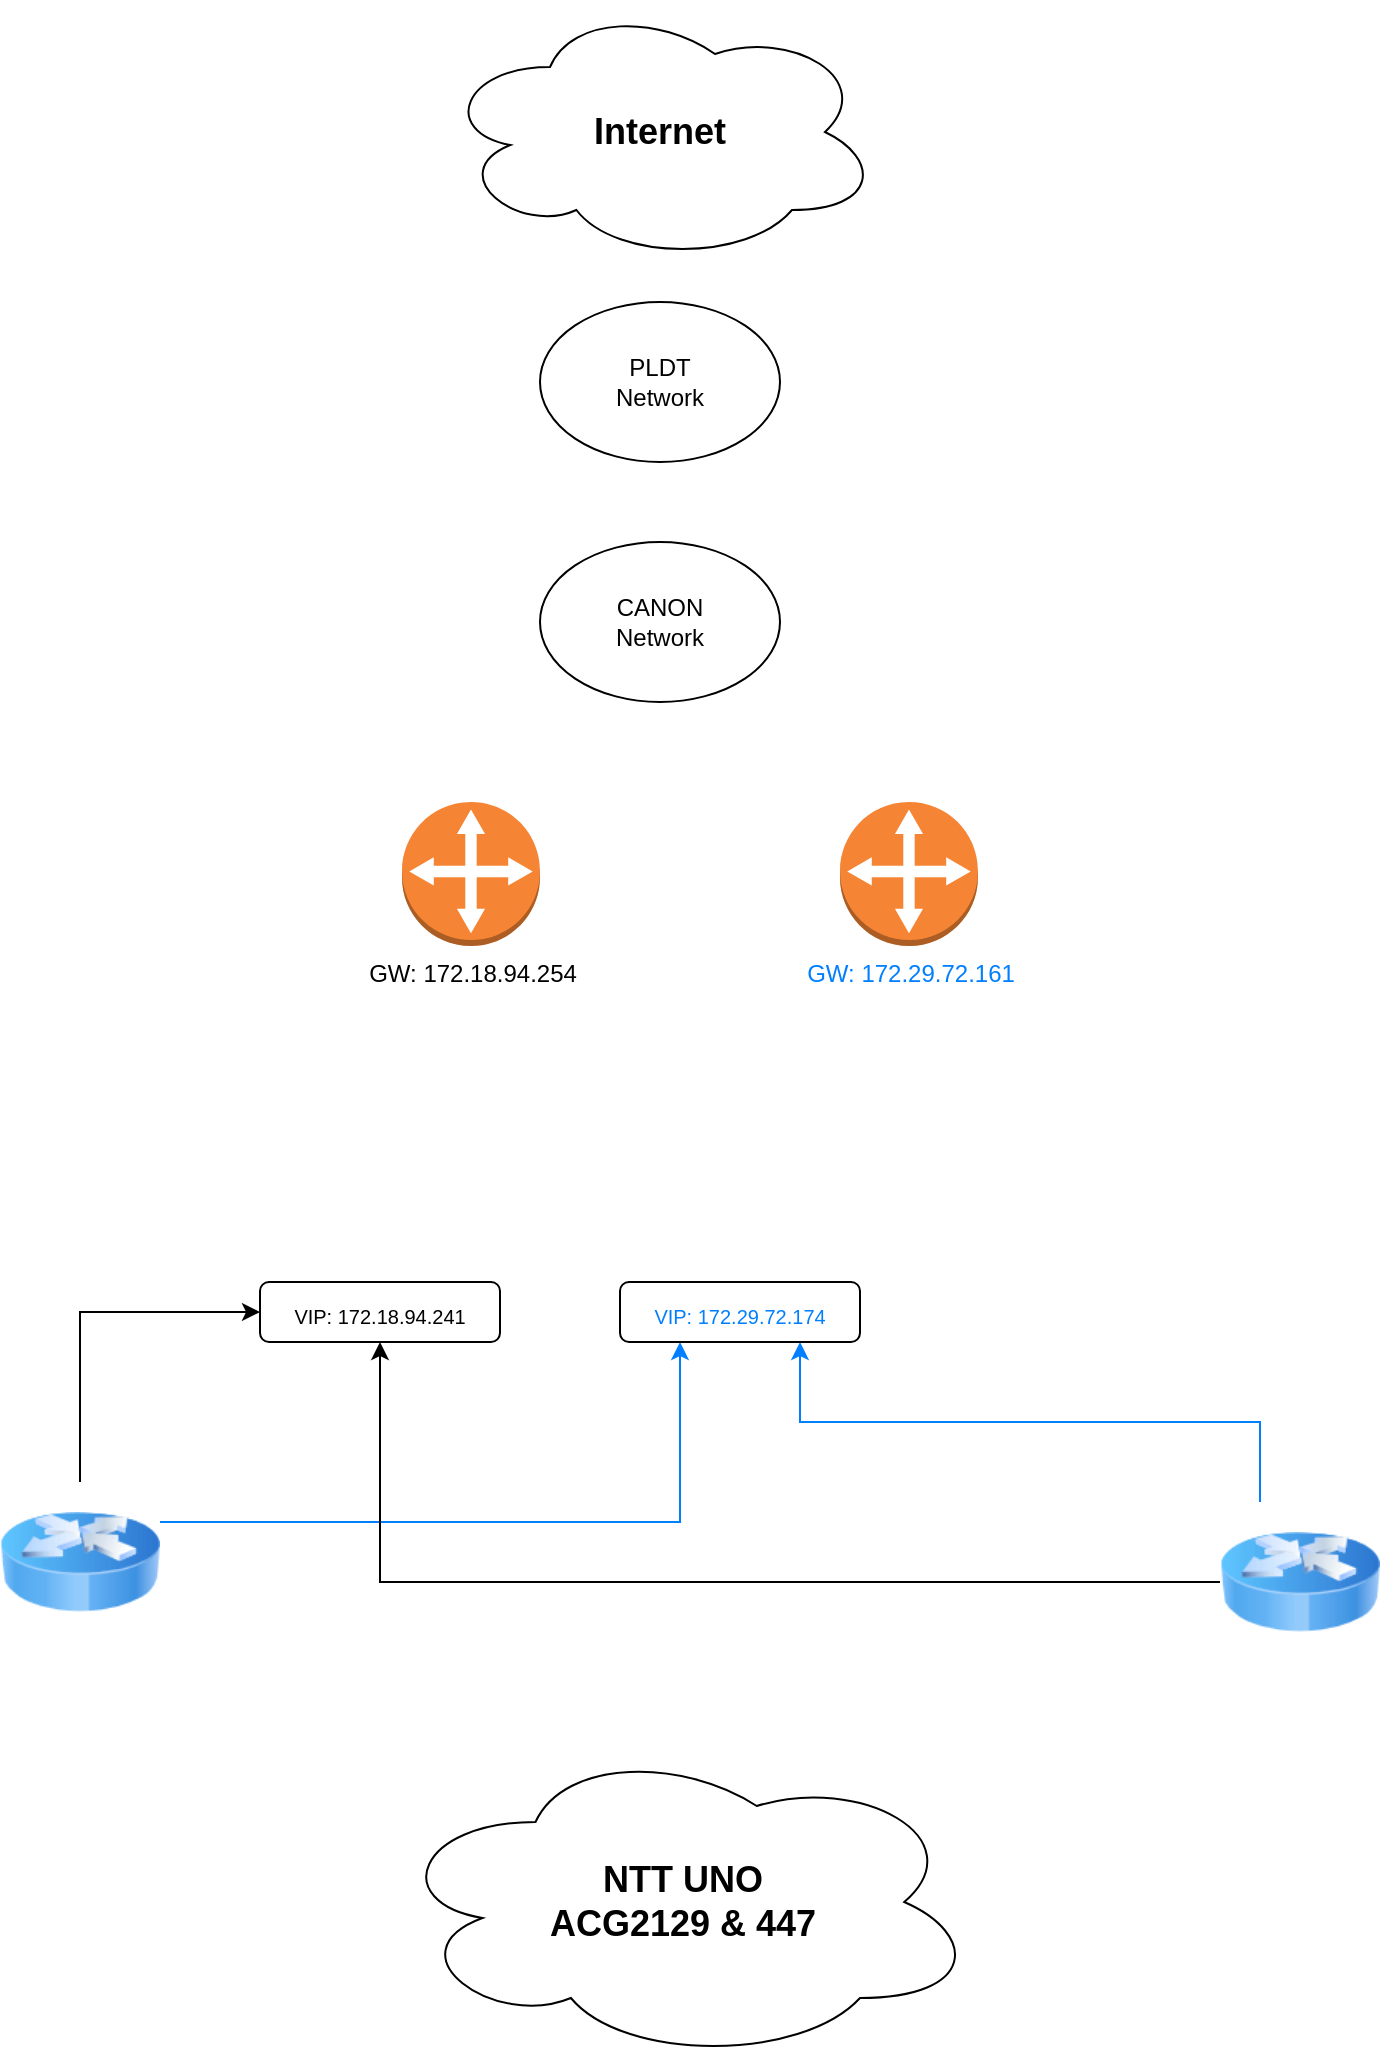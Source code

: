 <mxfile version="20.8.10" type="github">
  <diagram name="Page-1" id="g3N69XfMWkWvZoYk2pfP">
    <mxGraphModel dx="1609" dy="804" grid="1" gridSize="10" guides="1" tooltips="1" connect="1" arrows="1" fold="1" page="1" pageScale="1" pageWidth="850" pageHeight="1100" math="0" shadow="0">
      <root>
        <mxCell id="0" />
        <mxCell id="1" parent="0" />
        <mxCell id="ANa-n4JlMN7LHTpti0L1-1" value="&lt;font style=&quot;font-size: 18px;&quot;&gt;&lt;b&gt;Internet&lt;/b&gt;&lt;/font&gt;" style="ellipse;shape=cloud;whiteSpace=wrap;html=1;" vertex="1" parent="1">
          <mxGeometry x="300" width="220" height="130" as="geometry" />
        </mxCell>
        <mxCell id="ANa-n4JlMN7LHTpti0L1-3" value="PLDT&lt;br&gt;Network" style="ellipse;whiteSpace=wrap;html=1;" vertex="1" parent="1">
          <mxGeometry x="350" y="150" width="120" height="80" as="geometry" />
        </mxCell>
        <mxCell id="ANa-n4JlMN7LHTpti0L1-4" value="CANON&lt;br&gt;Network" style="ellipse;whiteSpace=wrap;html=1;" vertex="1" parent="1">
          <mxGeometry x="350" y="270" width="120" height="80" as="geometry" />
        </mxCell>
        <mxCell id="ANa-n4JlMN7LHTpti0L1-22" style="edgeStyle=orthogonalEdgeStyle;rounded=0;orthogonalLoop=1;jettySize=auto;html=1;exitX=0.5;exitY=0;exitDx=0;exitDy=0;entryX=0;entryY=0.5;entryDx=0;entryDy=0;fontSize=10;fontColor=#007FFF;" edge="1" parent="1" source="ANa-n4JlMN7LHTpti0L1-5" target="ANa-n4JlMN7LHTpti0L1-20">
          <mxGeometry relative="1" as="geometry" />
        </mxCell>
        <mxCell id="ANa-n4JlMN7LHTpti0L1-26" style="edgeStyle=orthogonalEdgeStyle;rounded=0;orthogonalLoop=1;jettySize=auto;html=1;exitX=1;exitY=0.25;exitDx=0;exitDy=0;entryX=0.25;entryY=1;entryDx=0;entryDy=0;strokeColor=#007FFF;fontSize=10;fontColor=#007FFF;" edge="1" parent="1" source="ANa-n4JlMN7LHTpti0L1-5" target="ANa-n4JlMN7LHTpti0L1-21">
          <mxGeometry relative="1" as="geometry" />
        </mxCell>
        <mxCell id="ANa-n4JlMN7LHTpti0L1-5" value="" style="image;html=1;image=img/lib/clip_art/networking/Router_Icon_128x128.png" vertex="1" parent="1">
          <mxGeometry x="80" y="740" width="80" height="80" as="geometry" />
        </mxCell>
        <mxCell id="ANa-n4JlMN7LHTpti0L1-23" style="edgeStyle=orthogonalEdgeStyle;rounded=0;orthogonalLoop=1;jettySize=auto;html=1;entryX=0.5;entryY=1;entryDx=0;entryDy=0;fontSize=10;fontColor=#007FFF;" edge="1" parent="1" source="ANa-n4JlMN7LHTpti0L1-6" target="ANa-n4JlMN7LHTpti0L1-20">
          <mxGeometry relative="1" as="geometry" />
        </mxCell>
        <mxCell id="ANa-n4JlMN7LHTpti0L1-25" style="edgeStyle=orthogonalEdgeStyle;rounded=0;orthogonalLoop=1;jettySize=auto;html=1;exitX=0.25;exitY=0;exitDx=0;exitDy=0;entryX=0.75;entryY=1;entryDx=0;entryDy=0;strokeColor=#007FFF;fontSize=10;fontColor=#007FFF;" edge="1" parent="1" source="ANa-n4JlMN7LHTpti0L1-6" target="ANa-n4JlMN7LHTpti0L1-21">
          <mxGeometry relative="1" as="geometry" />
        </mxCell>
        <mxCell id="ANa-n4JlMN7LHTpti0L1-6" value="" style="image;html=1;image=img/lib/clip_art/networking/Router_Icon_128x128.png" vertex="1" parent="1">
          <mxGeometry x="690" y="750" width="80" height="80" as="geometry" />
        </mxCell>
        <mxCell id="ANa-n4JlMN7LHTpti0L1-9" value="GW:&amp;nbsp;172.18.94.254" style="outlineConnect=0;dashed=0;verticalLabelPosition=bottom;verticalAlign=top;align=center;html=1;shape=mxgraph.aws3.customer_gateway;fillColor=#F58534;gradientColor=none;" vertex="1" parent="1">
          <mxGeometry x="281" y="400" width="69" height="72" as="geometry" />
        </mxCell>
        <mxCell id="ANa-n4JlMN7LHTpti0L1-10" value="&lt;font style=&quot;background-color: rgb(255, 255, 255);&quot; color=&quot;#007fff&quot;&gt;GW:&amp;nbsp;172.29.72.161&lt;/font&gt;" style="outlineConnect=0;dashed=0;verticalLabelPosition=bottom;verticalAlign=top;align=center;html=1;shape=mxgraph.aws3.customer_gateway;fillColor=#F58534;gradientColor=none;" vertex="1" parent="1">
          <mxGeometry x="500" y="400" width="69" height="72" as="geometry" />
        </mxCell>
        <mxCell id="ANa-n4JlMN7LHTpti0L1-15" value="&lt;font style=&quot;font-size: 18px;&quot;&gt;&lt;b&gt;NTT UNO&lt;br&gt;ACG2129 &amp;amp; 447&lt;/b&gt;&lt;/font&gt;" style="ellipse;shape=cloud;whiteSpace=wrap;html=1;" vertex="1" parent="1">
          <mxGeometry x="274" y="870" width="295" height="160" as="geometry" />
        </mxCell>
        <mxCell id="ANa-n4JlMN7LHTpti0L1-20" value="&lt;font style=&quot;font-size: 10px;&quot;&gt;VIP: 172.18.94.241&lt;/font&gt;" style="rounded=1;whiteSpace=wrap;html=1;labelBackgroundColor=#FFFFFF;fontSize=18;fontColor=#000000;" vertex="1" parent="1">
          <mxGeometry x="210" y="640" width="120" height="30" as="geometry" />
        </mxCell>
        <mxCell id="ANa-n4JlMN7LHTpti0L1-21" value="&lt;font color=&quot;#007fff&quot; style=&quot;font-size: 10px;&quot;&gt;VIP: 172.29.72.174&lt;/font&gt;" style="rounded=1;whiteSpace=wrap;html=1;labelBackgroundColor=#FFFFFF;fontSize=18;fontColor=#000000;" vertex="1" parent="1">
          <mxGeometry x="390" y="640" width="120" height="30" as="geometry" />
        </mxCell>
      </root>
    </mxGraphModel>
  </diagram>
</mxfile>
